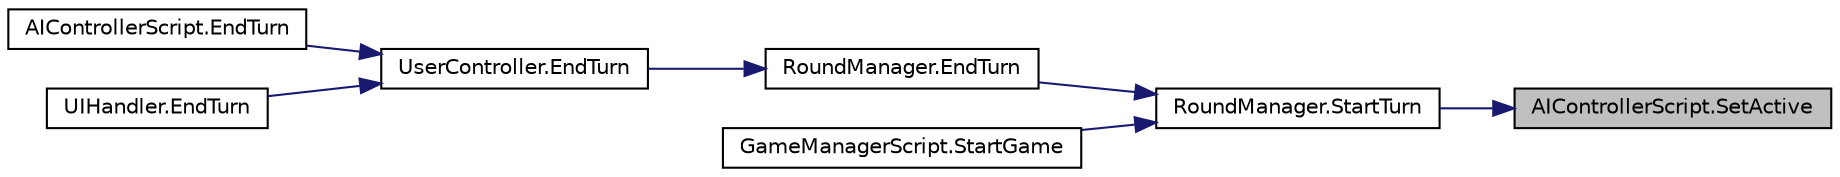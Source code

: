 digraph "AIControllerScript.SetActive"
{
 // LATEX_PDF_SIZE
  edge [fontname="Helvetica",fontsize="10",labelfontname="Helvetica",labelfontsize="10"];
  node [fontname="Helvetica",fontsize="10",shape=record];
  rankdir="RL";
  Node1 [label="AIControllerScript.SetActive",height=0.2,width=0.4,color="black", fillcolor="grey75", style="filled", fontcolor="black",tooltip="to activate the AI or not set which player the AI is controlling"];
  Node1 -> Node2 [dir="back",color="midnightblue",fontsize="10",style="solid"];
  Node2 [label="RoundManager.StartTurn",height=0.2,width=0.4,color="black", fillcolor="white", style="filled",URL="$class_round_manager.html#acf644ae21a6f9ebc2a476fc8603e18fc",tooltip="Method for starting the turn"];
  Node2 -> Node3 [dir="back",color="midnightblue",fontsize="10",style="solid"];
  Node3 [label="RoundManager.EndTurn",height=0.2,width=0.4,color="black", fillcolor="white", style="filled",URL="$class_round_manager.html#a29177f2e27c6c4af55dfa3c48d67cfb0",tooltip="Ending the turn. Returns the next player"];
  Node3 -> Node4 [dir="back",color="midnightblue",fontsize="10",style="solid"];
  Node4 [label="UserController.EndTurn",height=0.2,width=0.4,color="black", fillcolor="white", style="filled",URL="$class_user_controller.html#ab90611f541e20c125133d09b62407f41",tooltip=" "];
  Node4 -> Node5 [dir="back",color="midnightblue",fontsize="10",style="solid"];
  Node5 [label="AIControllerScript.EndTurn",height=0.2,width=0.4,color="black", fillcolor="white", style="filled",URL="$class_a_i_controller_script.html#a9c386cf1258ad897c9a1068804f07ba0",tooltip="have AI to end turn"];
  Node4 -> Node6 [dir="back",color="midnightblue",fontsize="10",style="solid"];
  Node6 [label="UIHandler.EndTurn",height=0.2,width=0.4,color="black", fillcolor="white", style="filled",URL="$class_u_i_handler.html#acc06a1dab8566d9e14f7ab3ae1ffea93",tooltip=" "];
  Node2 -> Node7 [dir="back",color="midnightblue",fontsize="10",style="solid"];
  Node7 [label="GameManagerScript.StartGame",height=0.2,width=0.4,color="black", fillcolor="white", style="filled",URL="$class_game_manager_script.html#a12cbaf1ff00804887619c07c7267cf31",tooltip="starting and initialing the game and it's components"];
}
